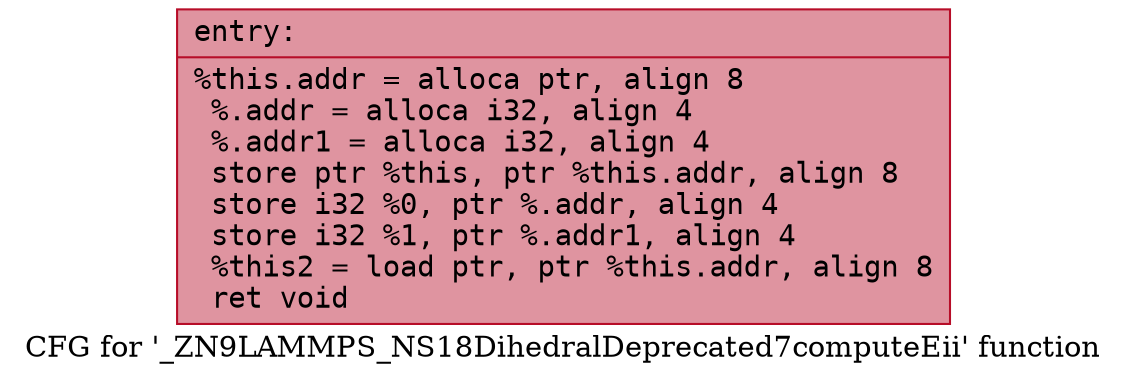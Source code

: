 digraph "CFG for '_ZN9LAMMPS_NS18DihedralDeprecated7computeEii' function" {
	label="CFG for '_ZN9LAMMPS_NS18DihedralDeprecated7computeEii' function";

	Node0x564405590180 [shape=record,color="#b70d28ff", style=filled, fillcolor="#b70d2870" fontname="Courier",label="{entry:\l|  %this.addr = alloca ptr, align 8\l  %.addr = alloca i32, align 4\l  %.addr1 = alloca i32, align 4\l  store ptr %this, ptr %this.addr, align 8\l  store i32 %0, ptr %.addr, align 4\l  store i32 %1, ptr %.addr1, align 4\l  %this2 = load ptr, ptr %this.addr, align 8\l  ret void\l}"];
}

